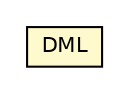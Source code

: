 #!/usr/local/bin/dot
#
# Class diagram 
# Generated by UMLGraph version 5.1 (http://www.umlgraph.org/)
#

digraph G {
	edge [fontname="Helvetica",fontsize=10,labelfontname="Helvetica",labelfontsize=10];
	node [fontname="Helvetica",fontsize=10,shape=plaintext];
	nodesep=0.25;
	ranksep=0.5;
	// pt.ist.fenixframework.pstm.DML
	c15436 [label=<<table title="pt.ist.fenixframework.pstm.DML" border="0" cellborder="1" cellspacing="0" cellpadding="2" port="p" bgcolor="lemonChiffon" href="./DML.html">
		<tr><td><table border="0" cellspacing="0" cellpadding="1">
<tr><td align="center" balign="center"> DML </td></tr>
		</table></td></tr>
		</table>>, fontname="Helvetica", fontcolor="black", fontsize=10.0];
}

